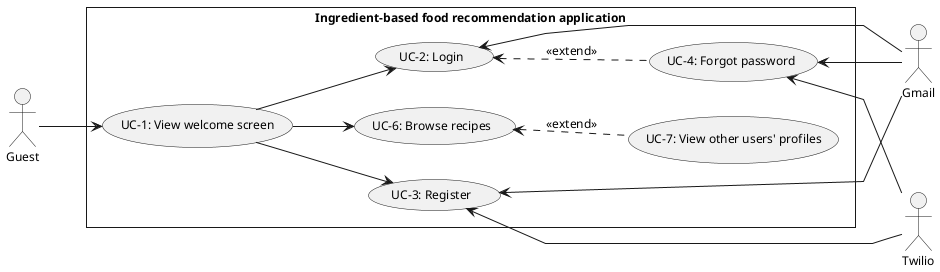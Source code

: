 @startuml GuestUsecase
skinparam style strictuml
skinparam monochrome true
skinparam linetype polyline
skinparam defaultFontSize 12
left to right direction
actor "Guest" as guest
actor "Gmail" as gmail
actor "Twilio"as twilio

rectangle Ingredient-based<U+0020>food<U+0020>recommendation<U+0020>application {
    usecase "UC-1: View welcome screen" as ucViewWelcome
    usecase "UC-2: Login" as ucLogin
    usecase "UC-3: Register" as ucRegister
    usecase "UC-4: Forgot password" as ucForgotPassword
    usecase "UC-6: Browse recipes" as ucBrowseRecipes
    usecase "UC-7: View other users' profiles" as ucViewUSProfile
}

guest --> ucViewWelcome
    ucViewWelcome --> ucLogin
        ucLogin <.. ucForgotPassword : <<extend>>
    ucViewWelcome --> ucRegister
    ucViewWelcome --> ucBrowseRecipes
        ucBrowseRecipes <.. ucViewUSProfile : <<extend>>

gmail -up-> ucLogin
twilio -up-> ucForgotPassword
gmail -up-> ucForgotPassword
twilio -up-> ucRegister
gmail -up-> ucRegister
@enduml
